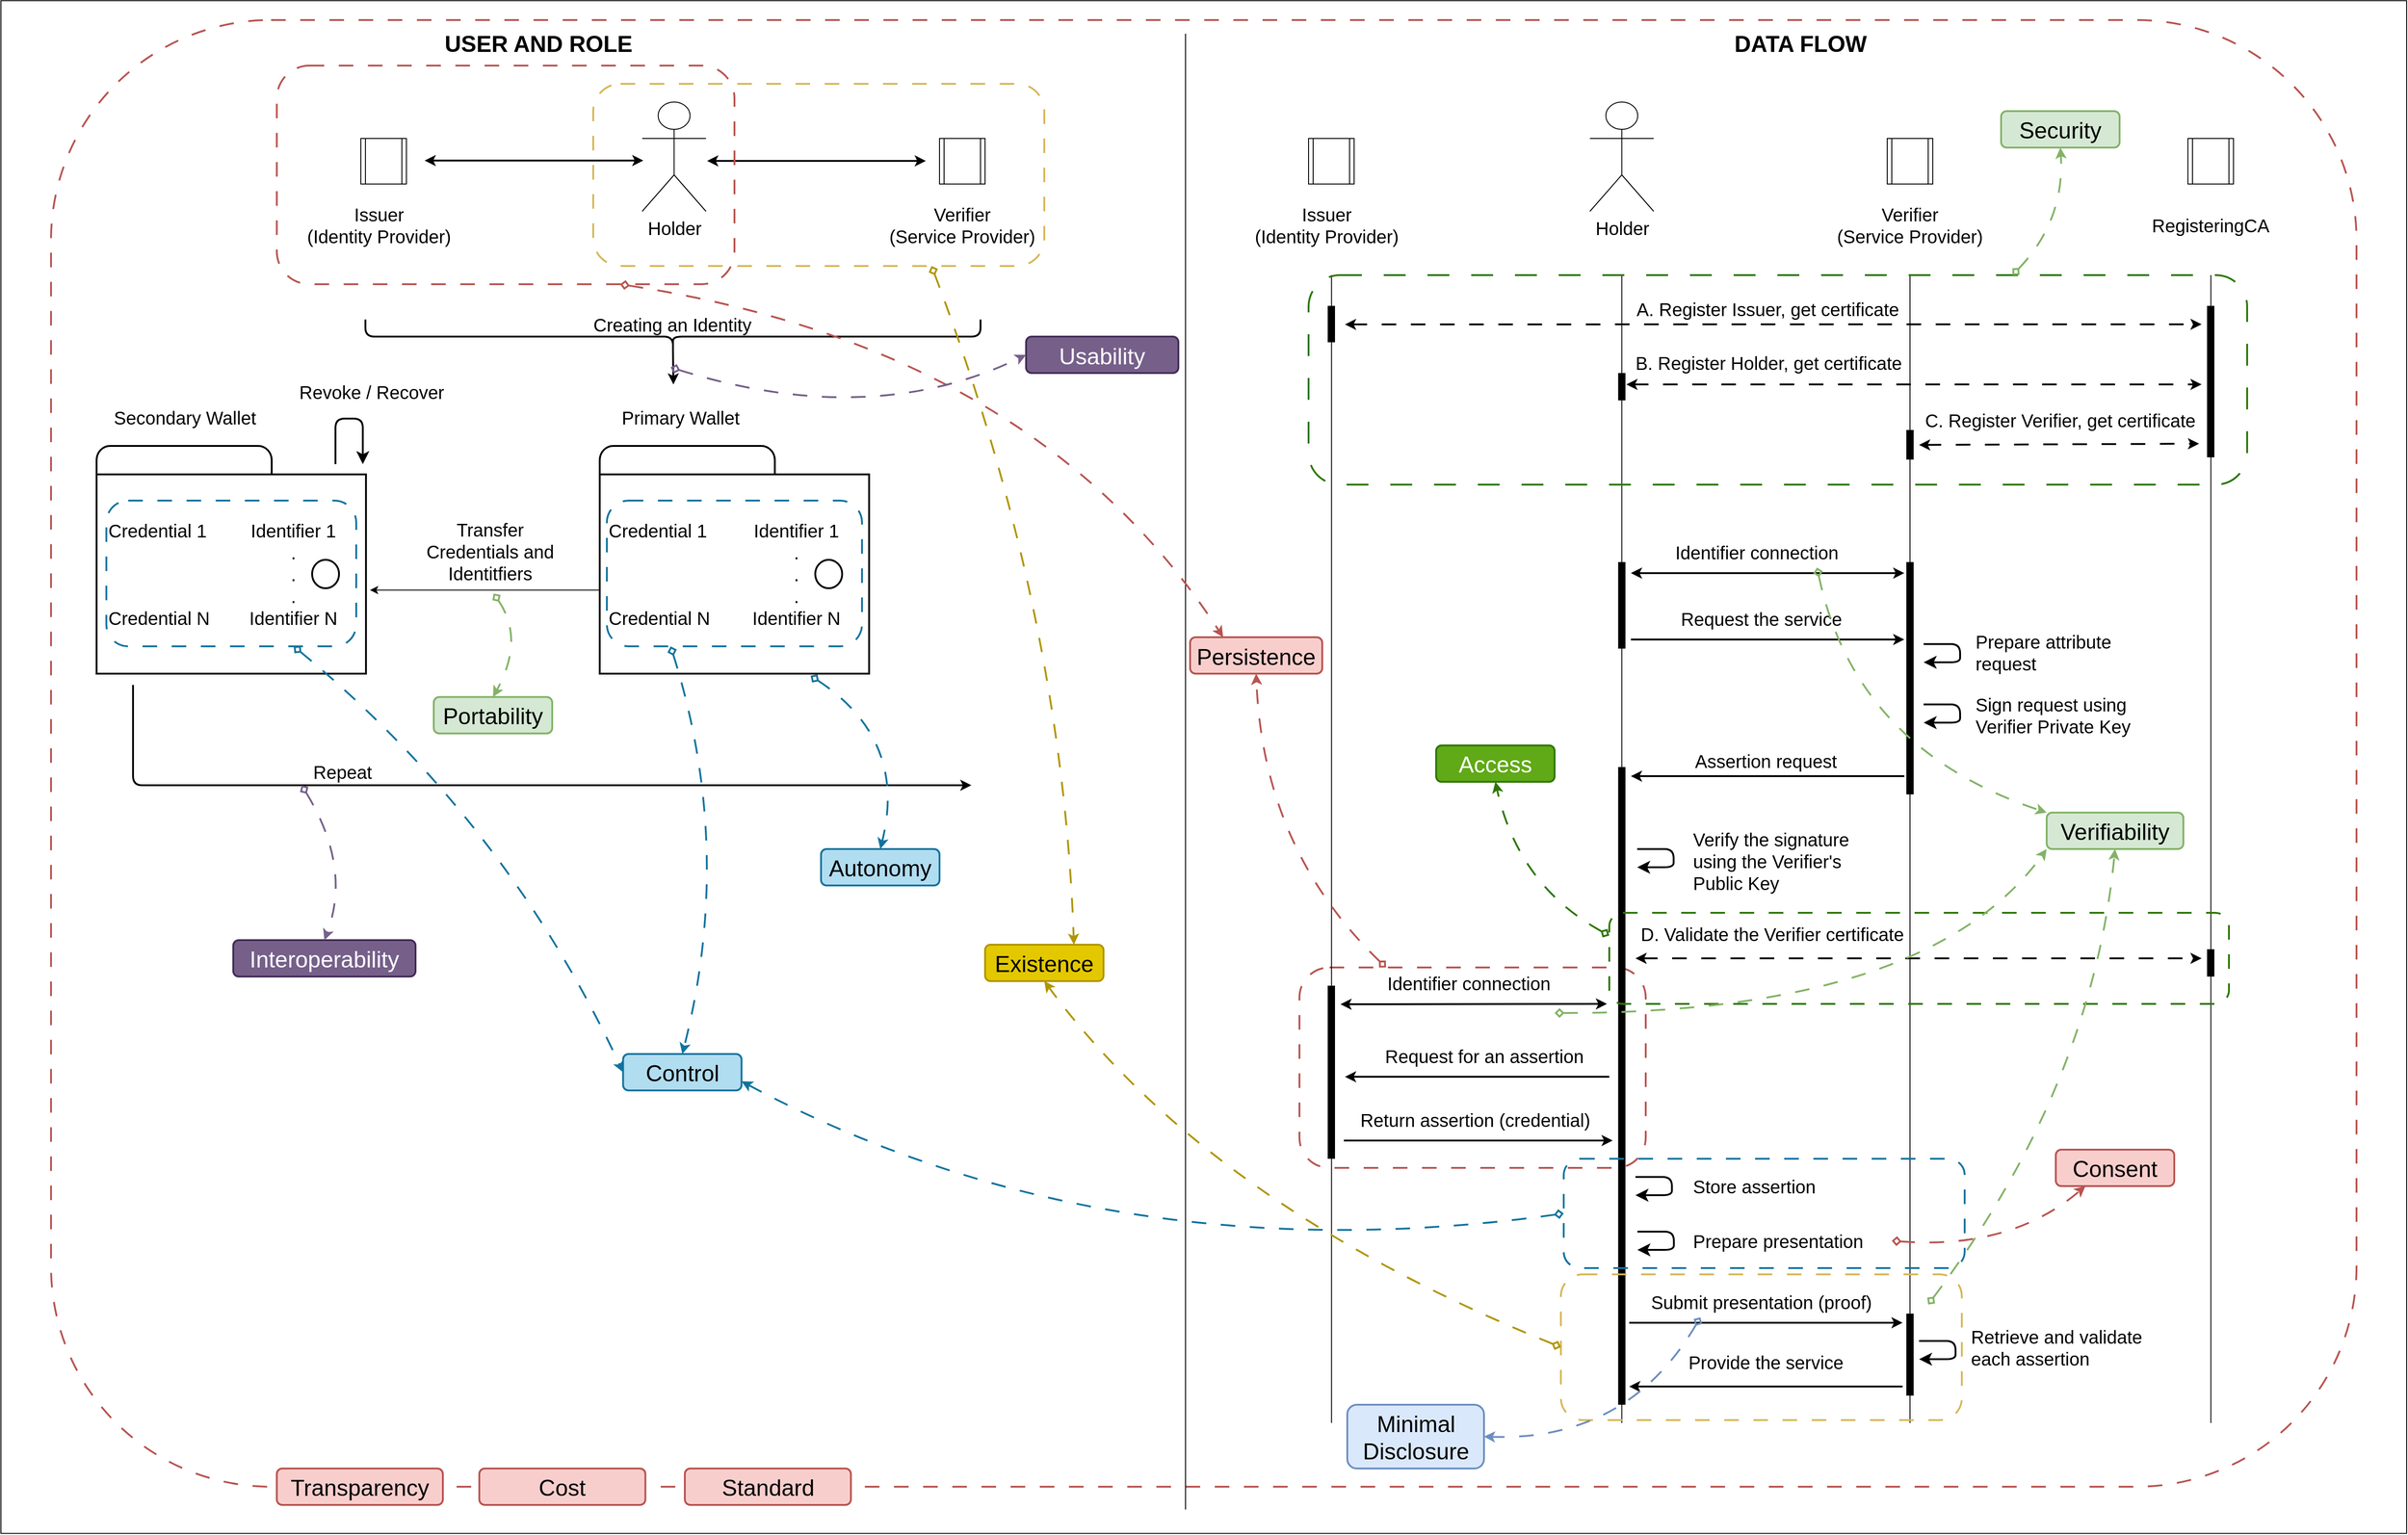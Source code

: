 <mxfile version="26.0.16">
  <diagram name="Page-1" id="Q9c8p-1fxxF_L7oYOwHu">
    <mxGraphModel dx="5075" dy="2338" grid="1" gridSize="10" guides="1" tooltips="1" connect="1" arrows="1" fold="1" page="1" pageScale="1" pageWidth="850" pageHeight="1100" math="0" shadow="0">
      <root>
        <mxCell id="0" />
        <mxCell id="1" parent="0" />
        <mxCell id="eaWhSVlx20xgE037KdAn-101" value="" style="rounded=1;whiteSpace=wrap;html=1;fillColor=none;strokeColor=#B85450;dashed=1;dashPattern=8 8;strokeWidth=2;" parent="1" vertex="1">
          <mxGeometry x="1050" y="1080" width="380" height="220" as="geometry" />
        </mxCell>
        <mxCell id="eaWhSVlx20xgE037KdAn-1" value="" style="rounded=1;whiteSpace=wrap;html=1;fillColor=none;dashed=1;dashPattern=8 8;strokeWidth=2;strokeColor=#b85450;" parent="1" vertex="1">
          <mxGeometry x="-320" y="40" width="2530" height="1610" as="geometry" />
        </mxCell>
        <mxCell id="eaWhSVlx20xgE037KdAn-2" value="" style="rounded=0;whiteSpace=wrap;html=1;fillColor=none;" parent="1" vertex="1">
          <mxGeometry x="-375" y="18.75" width="2640" height="1682.5" as="geometry" />
        </mxCell>
        <mxCell id="eaWhSVlx20xgE037KdAn-3" value="" style="line;strokeWidth=1;direction=south;html=1;" parent="1" vertex="1">
          <mxGeometry x="1715" y="320" width="10" height="1260" as="geometry" />
        </mxCell>
        <mxCell id="eaWhSVlx20xgE037KdAn-4" value="" style="line;strokeWidth=1;direction=south;html=1;" parent="1" vertex="1">
          <mxGeometry x="2045" y="320" width="10.41" height="1260" as="geometry" />
        </mxCell>
        <mxCell id="eaWhSVlx20xgE037KdAn-5" value="" style="line;strokeWidth=1;direction=south;html=1;" parent="1" vertex="1">
          <mxGeometry x="1080" y="320" width="10.41" height="1260" as="geometry" />
        </mxCell>
        <mxCell id="eaWhSVlx20xgE037KdAn-6" value="&lt;font style=&quot;font-size: 20px;&quot;&gt;Holder&lt;/font&gt;" style="shape=umlActor;verticalLabelPosition=bottom;verticalAlign=top;html=1;outlineConnect=0;" parent="1" vertex="1">
          <mxGeometry x="328.75" y="130" width="70" height="120" as="geometry" />
        </mxCell>
        <mxCell id="eaWhSVlx20xgE037KdAn-7" value="" style="endArrow=classic;startArrow=classic;html=1;rounded=0;strokeWidth=2;" parent="1" edge="1">
          <mxGeometry width="50" height="50" relative="1" as="geometry">
            <mxPoint x="400" y="194.63" as="sourcePoint" />
            <mxPoint x="640" y="194.63" as="targetPoint" />
          </mxGeometry>
        </mxCell>
        <mxCell id="eaWhSVlx20xgE037KdAn-8" value="" style="endArrow=classic;startArrow=classic;html=1;rounded=0;strokeWidth=2;" parent="1" edge="1">
          <mxGeometry width="50" height="50" relative="1" as="geometry">
            <mxPoint x="90" y="194.23" as="sourcePoint" />
            <mxPoint x="330" y="194.23" as="targetPoint" />
          </mxGeometry>
        </mxCell>
        <mxCell id="eaWhSVlx20xgE037KdAn-9" value="&lt;div&gt;&lt;font style=&quot;font-size: 20px;&quot;&gt;Verifier&lt;/font&gt;&lt;/div&gt;&lt;div&gt;&lt;font style=&quot;font-size: 20px;&quot;&gt;(Service Provider)&lt;/font&gt;&lt;/div&gt;" style="text;html=1;align=center;verticalAlign=middle;whiteSpace=wrap;rounded=0;" parent="1" vertex="1">
          <mxGeometry x="590" y="250" width="180" height="30" as="geometry" />
        </mxCell>
        <mxCell id="eaWhSVlx20xgE037KdAn-10" value="&lt;div&gt;&lt;font style=&quot;font-size: 20px;&quot;&gt;Issuer&lt;/font&gt;&lt;/div&gt;&lt;div&gt;&lt;font style=&quot;font-size: 20px;&quot;&gt;(Identity Provider)&lt;/font&gt;&lt;/div&gt;" style="text;html=1;align=center;verticalAlign=middle;whiteSpace=wrap;rounded=0;" parent="1" vertex="1">
          <mxGeometry x="-50" y="250" width="180" height="30" as="geometry" />
        </mxCell>
        <mxCell id="eaWhSVlx20xgE037KdAn-11" value="" style="shape=curlyBracket;whiteSpace=wrap;html=1;rounded=1;labelPosition=left;verticalLabelPosition=middle;align=right;verticalAlign=middle;rotation=-90;strokeWidth=2;" parent="1" vertex="1">
          <mxGeometry x="343.75" y="50" width="37.5" height="675" as="geometry" />
        </mxCell>
        <mxCell id="eaWhSVlx20xgE037KdAn-12" value="&lt;div&gt;&lt;font style=&quot;font-size: 20px;&quot;&gt;Repeat&lt;font&gt;&lt;br&gt;&lt;/font&gt;&lt;/font&gt;&lt;/div&gt;" style="text;html=1;align=center;verticalAlign=middle;whiteSpace=wrap;rounded=0;" parent="1" vertex="1">
          <mxGeometry x="-90.0" y="850" width="180" height="30" as="geometry" />
        </mxCell>
        <mxCell id="eaWhSVlx20xgE037KdAn-13" value="" style="shape=process;whiteSpace=wrap;html=1;backgroundOutline=1;fillColor=none;" parent="1" vertex="1">
          <mxGeometry x="655" y="170" width="50" height="50" as="geometry" />
        </mxCell>
        <mxCell id="eaWhSVlx20xgE037KdAn-14" value="" style="shape=process;whiteSpace=wrap;html=1;backgroundOutline=1;fillColor=none;" parent="1" vertex="1">
          <mxGeometry x="20" y="170" width="50" height="50" as="geometry" />
        </mxCell>
        <mxCell id="eaWhSVlx20xgE037KdAn-15" value="" style="endArrow=classic;html=1;rounded=0;exitX=0.1;exitY=0.5;exitDx=0;exitDy=0;exitPerimeter=0;strokeWidth=2;" parent="1" source="eaWhSVlx20xgE037KdAn-11" edge="1">
          <mxGeometry width="50" height="50" relative="1" as="geometry">
            <mxPoint x="160" y="450" as="sourcePoint" />
            <mxPoint x="363" y="440" as="targetPoint" />
          </mxGeometry>
        </mxCell>
        <mxCell id="eaWhSVlx20xgE037KdAn-16" value="" style="html=1;verticalLabelPosition=bottom;align=center;labelBackgroundColor=#ffffff;verticalAlign=top;strokeWidth=2;strokeColor=#000000;shadow=0;dashed=0;shape=mxgraph.ios7.icons.wallet;fillColor=none;" parent="1" vertex="1">
          <mxGeometry x="282.14" y="507.5" width="295.62" height="250" as="geometry" />
        </mxCell>
        <mxCell id="eaWhSVlx20xgE037KdAn-17" value="&lt;div&gt;&lt;font style=&quot;font-size: 20px;&quot;&gt;Identifier 1&lt;br&gt;&lt;/font&gt;&lt;/div&gt;&lt;div&gt;&lt;font style=&quot;font-size: 20px;&quot;&gt;.&lt;/font&gt;&lt;/div&gt;&lt;div&gt;&lt;font style=&quot;font-size: 20px;&quot;&gt;.&lt;/font&gt;&lt;/div&gt;&lt;div&gt;&lt;font style=&quot;font-size: 20px;&quot;&gt;.&lt;br&gt;&lt;/font&gt;&lt;/div&gt;&lt;div&gt;&lt;font style=&quot;font-size: 20px;&quot;&gt;Identifier N&lt;br&gt;&lt;/font&gt;&lt;/div&gt;" style="text;html=1;align=center;verticalAlign=middle;whiteSpace=wrap;rounded=0;" parent="1" vertex="1">
          <mxGeometry x="437.76" y="607.5" width="120" height="80" as="geometry" />
        </mxCell>
        <mxCell id="eaWhSVlx20xgE037KdAn-18" value="&lt;div&gt;&lt;br&gt;&lt;/div&gt;" style="html=1;verticalLabelPosition=bottom;align=center;labelBackgroundColor=#ffffff;verticalAlign=top;strokeWidth=2;strokeColor=#000000;shadow=0;dashed=0;shape=mxgraph.ios7.icons.wallet;fillColor=none;" parent="1" vertex="1">
          <mxGeometry x="-270" y="507.5" width="295.62" height="250" as="geometry" />
        </mxCell>
        <mxCell id="eaWhSVlx20xgE037KdAn-19" value="&lt;div&gt;&lt;font style=&quot;font-size: 20px;&quot;&gt;Identifier 1&lt;br&gt;&lt;/font&gt;&lt;/div&gt;&lt;div&gt;&lt;font style=&quot;font-size: 20px;&quot;&gt;.&lt;/font&gt;&lt;/div&gt;&lt;div&gt;&lt;font style=&quot;font-size: 20px;&quot;&gt;.&lt;/font&gt;&lt;/div&gt;&lt;div&gt;&lt;font style=&quot;font-size: 20px;&quot;&gt;.&lt;br&gt;&lt;/font&gt;&lt;/div&gt;&lt;div&gt;&lt;font style=&quot;font-size: 20px;&quot;&gt;Identifier N&lt;br&gt;&lt;/font&gt;&lt;/div&gt;" style="text;html=1;align=center;verticalAlign=middle;whiteSpace=wrap;rounded=0;" parent="1" vertex="1">
          <mxGeometry x="-114.38" y="607.5" width="120" height="80" as="geometry" />
        </mxCell>
        <mxCell id="eaWhSVlx20xgE037KdAn-20" value="&lt;font style=&quot;font-size: 20px;&quot;&gt;Holder&lt;/font&gt;" style="shape=umlActor;verticalLabelPosition=bottom;verticalAlign=top;html=1;outlineConnect=0;" parent="1" vertex="1">
          <mxGeometry x="1368.75" y="130" width="70" height="120" as="geometry" />
        </mxCell>
        <mxCell id="eaWhSVlx20xgE037KdAn-21" value="&lt;div&gt;&lt;font style=&quot;font-size: 20px;&quot;&gt;Verifier&lt;/font&gt;&lt;/div&gt;&lt;div&gt;&lt;font style=&quot;font-size: 20px;&quot;&gt;(Service Provider)&lt;/font&gt;&lt;/div&gt;" style="text;html=1;align=center;verticalAlign=middle;whiteSpace=wrap;rounded=0;" parent="1" vertex="1">
          <mxGeometry x="1630" y="250" width="180" height="30" as="geometry" />
        </mxCell>
        <mxCell id="eaWhSVlx20xgE037KdAn-22" value="&lt;div&gt;&lt;font style=&quot;font-size: 20px;&quot;&gt;Issuer&lt;/font&gt;&lt;/div&gt;&lt;div&gt;&lt;font style=&quot;font-size: 20px;&quot;&gt;(Identity Provider)&lt;/font&gt;&lt;/div&gt;" style="text;html=1;align=center;verticalAlign=middle;whiteSpace=wrap;rounded=0;" parent="1" vertex="1">
          <mxGeometry x="990" y="250" width="180" height="30" as="geometry" />
        </mxCell>
        <mxCell id="eaWhSVlx20xgE037KdAn-23" value="" style="shape=process;whiteSpace=wrap;html=1;backgroundOutline=1;fillColor=none;" parent="1" vertex="1">
          <mxGeometry x="1695" y="170" width="50" height="50" as="geometry" />
        </mxCell>
        <mxCell id="eaWhSVlx20xgE037KdAn-24" value="" style="shape=process;whiteSpace=wrap;html=1;backgroundOutline=1;fillColor=none;" parent="1" vertex="1">
          <mxGeometry x="1060" y="170" width="50" height="50" as="geometry" />
        </mxCell>
        <mxCell id="eaWhSVlx20xgE037KdAn-25" value="" style="line;strokeWidth=1;direction=south;html=1;" parent="1" vertex="1">
          <mxGeometry x="1398.75" y="320" width="10" height="1260" as="geometry" />
        </mxCell>
        <mxCell id="eaWhSVlx20xgE037KdAn-26" value="&lt;font style=&quot;font-size: 20px;&quot;&gt;RegisteringCA&lt;/font&gt;" style="text;html=1;align=center;verticalAlign=middle;whiteSpace=wrap;rounded=0;" parent="1" vertex="1">
          <mxGeometry x="1960" y="250" width="180" height="30" as="geometry" />
        </mxCell>
        <mxCell id="eaWhSVlx20xgE037KdAn-27" value="" style="shape=process;whiteSpace=wrap;html=1;backgroundOutline=1;fillColor=none;" parent="1" vertex="1">
          <mxGeometry x="2025" y="170" width="50" height="50" as="geometry" />
        </mxCell>
        <mxCell id="eaWhSVlx20xgE037KdAn-28" value="" style="endArrow=classic;startArrow=classic;html=1;rounded=0;strokeWidth=2;dashed=1;dashPattern=8 8;entryX=0.991;entryY=1.261;entryDx=0;entryDy=0;entryPerimeter=0;" parent="1" target="eaWhSVlx20xgE037KdAn-69" edge="1">
          <mxGeometry width="50" height="50" relative="1" as="geometry">
            <mxPoint x="1730" y="506.39" as="sourcePoint" />
            <mxPoint x="2010" y="506.39" as="targetPoint" />
          </mxGeometry>
        </mxCell>
        <mxCell id="eaWhSVlx20xgE037KdAn-29" value="" style="endArrow=classic;startArrow=classic;html=1;rounded=0;strokeWidth=2;dashed=1;dashPattern=8 8;" parent="1" edge="1">
          <mxGeometry width="50" height="50" relative="1" as="geometry">
            <mxPoint x="1408.75" y="440" as="sourcePoint" />
            <mxPoint x="2040" y="440" as="targetPoint" />
          </mxGeometry>
        </mxCell>
        <mxCell id="eaWhSVlx20xgE037KdAn-30" value="" style="line;strokeWidth=8;direction=south;html=1;" parent="1" vertex="1">
          <mxGeometry x="1393.75" y="860" width="20" height="700" as="geometry" />
        </mxCell>
        <mxCell id="eaWhSVlx20xgE037KdAn-31" value="" style="line;strokeWidth=8;direction=south;html=1;" parent="1" vertex="1">
          <mxGeometry x="1398.75" y="635" width="10" height="95" as="geometry" />
        </mxCell>
        <mxCell id="eaWhSVlx20xgE037KdAn-32" value="" style="line;strokeWidth=8;direction=south;html=1;" parent="1" vertex="1">
          <mxGeometry x="1715" y="490" width="10" height="32.5" as="geometry" />
        </mxCell>
        <mxCell id="eaWhSVlx20xgE037KdAn-33" value="" style="endArrow=classic;startArrow=classic;html=1;rounded=0;strokeWidth=2;" parent="1" edge="1">
          <mxGeometry width="50" height="50" relative="1" as="geometry">
            <mxPoint x="1413.75" y="647.08" as="sourcePoint" />
            <mxPoint x="1713.75" y="647.08" as="targetPoint" />
          </mxGeometry>
        </mxCell>
        <mxCell id="eaWhSVlx20xgE037KdAn-34" value="" style="endArrow=classic;html=1;rounded=0;strokeWidth=2;" parent="1" edge="1">
          <mxGeometry width="50" height="50" relative="1" as="geometry">
            <mxPoint x="1413.75" y="720" as="sourcePoint" />
            <mxPoint x="1713.75" y="720" as="targetPoint" />
          </mxGeometry>
        </mxCell>
        <mxCell id="eaWhSVlx20xgE037KdAn-35" value="" style="endArrow=classic;html=1;rounded=0;strokeWidth=2;" parent="1" edge="1">
          <mxGeometry width="50" height="50" relative="1" as="geometry">
            <mxPoint x="1713.75" y="870" as="sourcePoint" />
            <mxPoint x="1413.75" y="870" as="targetPoint" />
          </mxGeometry>
        </mxCell>
        <mxCell id="eaWhSVlx20xgE037KdAn-36" value="" style="line;strokeWidth=8;direction=south;html=1;" parent="1" vertex="1">
          <mxGeometry x="1715" y="635" width="10" height="255" as="geometry" />
        </mxCell>
        <mxCell id="eaWhSVlx20xgE037KdAn-37" value="" style="edgeStyle=elbowEdgeStyle;elbow=horizontal;endArrow=classic;html=1;curved=0;rounded=1;endSize=8;startSize=8;strokeWidth=2;" parent="1" edge="1">
          <mxGeometry width="50" height="50" relative="1" as="geometry">
            <mxPoint x="1735" y="725" as="sourcePoint" />
            <mxPoint x="1735" y="745" as="targetPoint" />
            <Array as="points">
              <mxPoint x="1775" y="735" />
            </Array>
          </mxGeometry>
        </mxCell>
        <mxCell id="eaWhSVlx20xgE037KdAn-38" value="" style="edgeStyle=elbowEdgeStyle;elbow=horizontal;endArrow=classic;html=1;curved=0;rounded=1;endSize=8;startSize=8;strokeWidth=2;" parent="1" edge="1">
          <mxGeometry width="50" height="50" relative="1" as="geometry">
            <mxPoint x="1735" y="791.25" as="sourcePoint" />
            <mxPoint x="1735" y="811.25" as="targetPoint" />
            <Array as="points">
              <mxPoint x="1775" y="801.25" />
            </Array>
          </mxGeometry>
        </mxCell>
        <mxCell id="eaWhSVlx20xgE037KdAn-39" value="" style="edgeStyle=elbowEdgeStyle;elbow=horizontal;endArrow=classic;html=1;curved=0;rounded=1;endSize=8;startSize=8;strokeWidth=2;" parent="1" edge="1">
          <mxGeometry width="50" height="50" relative="1" as="geometry">
            <mxPoint x="1420.63" y="950" as="sourcePoint" />
            <mxPoint x="1420.63" y="970" as="targetPoint" />
            <Array as="points">
              <mxPoint x="1460.63" y="960" />
            </Array>
          </mxGeometry>
        </mxCell>
        <mxCell id="eaWhSVlx20xgE037KdAn-40" value="" style="endArrow=classic;startArrow=classic;html=1;rounded=0;strokeWidth=2;dashed=1;dashPattern=8 8;" parent="1" edge="1">
          <mxGeometry width="50" height="50" relative="1" as="geometry">
            <mxPoint x="1418.75" y="1070" as="sourcePoint" />
            <mxPoint x="2040" y="1070" as="targetPoint" />
          </mxGeometry>
        </mxCell>
        <mxCell id="eaWhSVlx20xgE037KdAn-41" value="" style="line;strokeWidth=8;direction=south;html=1;" parent="1" vertex="1">
          <mxGeometry x="2045" y="1060" width="10" height="30" as="geometry" />
        </mxCell>
        <mxCell id="eaWhSVlx20xgE037KdAn-42" value="" style="endArrow=classic;startArrow=classic;html=1;rounded=0;strokeWidth=2;" parent="1" edge="1">
          <mxGeometry width="50" height="50" relative="1" as="geometry">
            <mxPoint x="1095" y="1120.43" as="sourcePoint" />
            <mxPoint x="1387.5" y="1120" as="targetPoint" />
          </mxGeometry>
        </mxCell>
        <mxCell id="eaWhSVlx20xgE037KdAn-43" value="" style="line;strokeWidth=8;direction=south;html=1;" parent="1" vertex="1">
          <mxGeometry x="1075" y="1100" width="20" height="190" as="geometry" />
        </mxCell>
        <mxCell id="eaWhSVlx20xgE037KdAn-44" value="" style="endArrow=classic;html=1;rounded=0;strokeWidth=2;" parent="1" edge="1">
          <mxGeometry width="50" height="50" relative="1" as="geometry">
            <mxPoint x="1390" y="1200" as="sourcePoint" />
            <mxPoint x="1100" y="1200" as="targetPoint" />
          </mxGeometry>
        </mxCell>
        <mxCell id="eaWhSVlx20xgE037KdAn-45" value="" style="endArrow=classic;html=1;rounded=0;strokeWidth=2;" parent="1" edge="1">
          <mxGeometry width="50" height="50" relative="1" as="geometry">
            <mxPoint x="1098.75" y="1270" as="sourcePoint" />
            <mxPoint x="1393.75" y="1270" as="targetPoint" />
          </mxGeometry>
        </mxCell>
        <mxCell id="eaWhSVlx20xgE037KdAn-46" value="" style="edgeStyle=elbowEdgeStyle;elbow=horizontal;endArrow=classic;html=1;curved=0;rounded=1;endSize=8;startSize=8;strokeWidth=2;" parent="1" edge="1">
          <mxGeometry width="50" height="50" relative="1" as="geometry">
            <mxPoint x="1418.75" y="1310" as="sourcePoint" />
            <mxPoint x="1418.75" y="1330" as="targetPoint" />
            <Array as="points">
              <mxPoint x="1458.75" y="1320" />
            </Array>
          </mxGeometry>
        </mxCell>
        <mxCell id="eaWhSVlx20xgE037KdAn-47" value="" style="edgeStyle=elbowEdgeStyle;elbow=horizontal;endArrow=classic;html=1;curved=0;rounded=1;endSize=8;startSize=8;strokeWidth=2;" parent="1" edge="1">
          <mxGeometry width="50" height="50" relative="1" as="geometry">
            <mxPoint x="1420.88" y="1370" as="sourcePoint" />
            <mxPoint x="1420.88" y="1390" as="targetPoint" />
            <Array as="points">
              <mxPoint x="1460.88" y="1380" />
            </Array>
          </mxGeometry>
        </mxCell>
        <mxCell id="eaWhSVlx20xgE037KdAn-48" value="" style="endArrow=classic;startArrow=classic;html=1;rounded=0;strokeWidth=2;dashed=1;dashPattern=8 8;" parent="1" edge="1">
          <mxGeometry width="50" height="50" relative="1" as="geometry">
            <mxPoint x="1100" y="374.09" as="sourcePoint" />
            <mxPoint x="2040" y="374" as="targetPoint" />
          </mxGeometry>
        </mxCell>
        <mxCell id="eaWhSVlx20xgE037KdAn-49" value="" style="line;strokeWidth=8;direction=south;html=1;" parent="1" vertex="1">
          <mxGeometry x="1080" y="353.75" width="10" height="40" as="geometry" />
        </mxCell>
        <mxCell id="eaWhSVlx20xgE037KdAn-50" value="" style="line;strokeWidth=8;direction=south;html=1;" parent="1" vertex="1">
          <mxGeometry x="2045" y="353.75" width="10" height="166.25" as="geometry" />
        </mxCell>
        <mxCell id="eaWhSVlx20xgE037KdAn-51" value="" style="line;strokeWidth=8;direction=south;html=1;" parent="1" vertex="1">
          <mxGeometry x="1398.75" y="427.5" width="10" height="30" as="geometry" />
        </mxCell>
        <mxCell id="eaWhSVlx20xgE037KdAn-52" value="" style="endArrow=classic;html=1;rounded=0;strokeWidth=2;" parent="1" edge="1">
          <mxGeometry width="50" height="50" relative="1" as="geometry">
            <mxPoint x="1411.88" y="1470" as="sourcePoint" />
            <mxPoint x="1711.88" y="1470" as="targetPoint" />
          </mxGeometry>
        </mxCell>
        <mxCell id="eaWhSVlx20xgE037KdAn-53" value="" style="line;strokeWidth=8;direction=south;html=1;" parent="1" vertex="1">
          <mxGeometry x="1710" y="1460" width="20" height="90" as="geometry" />
        </mxCell>
        <mxCell id="eaWhSVlx20xgE037KdAn-54" value="" style="edgeStyle=elbowEdgeStyle;elbow=horizontal;endArrow=classic;html=1;curved=0;rounded=1;endSize=8;startSize=8;strokeWidth=2;" parent="1" edge="1">
          <mxGeometry width="50" height="50" relative="1" as="geometry">
            <mxPoint x="1730" y="1490" as="sourcePoint" />
            <mxPoint x="1730" y="1510" as="targetPoint" />
            <Array as="points">
              <mxPoint x="1770" y="1500" />
            </Array>
          </mxGeometry>
        </mxCell>
        <mxCell id="eaWhSVlx20xgE037KdAn-55" value="" style="endArrow=classic;html=1;rounded=0;strokeWidth=2;" parent="1" edge="1">
          <mxGeometry width="50" height="50" relative="1" as="geometry">
            <mxPoint x="1711.88" y="1540" as="sourcePoint" />
            <mxPoint x="1411.88" y="1540" as="targetPoint" />
          </mxGeometry>
        </mxCell>
        <mxCell id="eaWhSVlx20xgE037KdAn-56" value="&lt;div&gt;&lt;b&gt;&lt;font style=&quot;font-size: 25px;&quot;&gt;USER AND ROLE&lt;/font&gt;&lt;/b&gt;&lt;br&gt;&lt;/div&gt;" style="text;html=1;align=center;verticalAlign=middle;whiteSpace=wrap;rounded=0;" parent="1" vertex="1">
          <mxGeometry x="110" y="50" width="210" height="30" as="geometry" />
        </mxCell>
        <mxCell id="eaWhSVlx20xgE037KdAn-57" value="&lt;div&gt;&lt;b&gt;&lt;font style=&quot;font-size: 25px;&quot;&gt;DATA FLOW&lt;/font&gt;&lt;/b&gt;&lt;br&gt;&lt;/div&gt;" style="text;html=1;align=center;verticalAlign=middle;whiteSpace=wrap;rounded=0;" parent="1" vertex="1">
          <mxGeometry x="1510" y="50" width="180" height="30" as="geometry" />
        </mxCell>
        <mxCell id="eaWhSVlx20xgE037KdAn-58" value="" style="line;strokeWidth=1;direction=south;html=1;" parent="1" vertex="1">
          <mxGeometry x="920" y="55" width="10" height="1620" as="geometry" />
        </mxCell>
        <mxCell id="eaWhSVlx20xgE037KdAn-59" style="edgeStyle=orthogonalEdgeStyle;rounded=1;orthogonalLoop=1;jettySize=auto;html=1;entryX=0.701;entryY=2;entryDx=0;entryDy=0;entryPerimeter=0;curved=0;strokeWidth=2;" parent="1" edge="1">
          <mxGeometry relative="1" as="geometry">
            <mxPoint x="-230" y="769.83" as="sourcePoint" />
            <mxPoint x="690" y="880.0" as="targetPoint" />
            <Array as="points">
              <mxPoint x="-230" y="879.83" />
            </Array>
          </mxGeometry>
        </mxCell>
        <mxCell id="eaWhSVlx20xgE037KdAn-60" value="&lt;div&gt;&lt;font style=&quot;font-size: 20px;&quot;&gt;Creating an Identity&lt;br&gt;&lt;/font&gt;&lt;/div&gt;" style="text;html=1;align=center;verticalAlign=middle;whiteSpace=wrap;rounded=0;" parent="1" vertex="1">
          <mxGeometry x="272.19" y="358.75" width="180" height="30" as="geometry" />
        </mxCell>
        <mxCell id="eaWhSVlx20xgE037KdAn-61" value="" style="edgeStyle=elbowEdgeStyle;elbow=vertical;endArrow=classic;html=1;curved=0;rounded=1;endSize=8;startSize=8;strokeWidth=2;" parent="1" edge="1">
          <mxGeometry width="50" height="50" relative="1" as="geometry">
            <mxPoint x="-7.86" y="527.5" as="sourcePoint" />
            <mxPoint x="22.14" y="527.5" as="targetPoint" />
            <Array as="points">
              <mxPoint x="12.14" y="477.5" />
            </Array>
          </mxGeometry>
        </mxCell>
        <mxCell id="eaWhSVlx20xgE037KdAn-62" value="&lt;font style=&quot;font-size: 20px;&quot;&gt;Transfer Credentials and Identitfiers&lt;br&gt;&lt;/font&gt;" style="text;html=1;align=center;verticalAlign=middle;whiteSpace=wrap;rounded=0;" parent="1" vertex="1">
          <mxGeometry x="72.14" y="582.5" width="180" height="80" as="geometry" />
        </mxCell>
        <mxCell id="eaWhSVlx20xgE037KdAn-63" value="" style="endArrow=classic;html=1;rounded=0;exitX=-0.001;exitY=0.633;exitDx=0;exitDy=0;exitPerimeter=0;entryX=1.015;entryY=0.633;entryDx=0;entryDy=0;entryPerimeter=0;" parent="1" source="eaWhSVlx20xgE037KdAn-16" target="eaWhSVlx20xgE037KdAn-18" edge="1">
          <mxGeometry width="50" height="50" relative="1" as="geometry">
            <mxPoint x="312.14" y="657.5" as="sourcePoint" />
            <mxPoint x="362.14" y="607.5" as="targetPoint" />
          </mxGeometry>
        </mxCell>
        <mxCell id="eaWhSVlx20xgE037KdAn-64" value="&lt;font style=&quot;font-size: 20px;&quot;&gt;Revoke / Recover&lt;/font&gt;" style="text;html=1;align=center;verticalAlign=middle;whiteSpace=wrap;rounded=0;" parent="1" vertex="1">
          <mxGeometry x="-57.86" y="432.5" width="180" height="30" as="geometry" />
        </mxCell>
        <mxCell id="eaWhSVlx20xgE037KdAn-65" value="&lt;div align=&quot;center&quot;&gt;&lt;font style=&quot;font-size: 20px;&quot;&gt;Primary Wallet&lt;/font&gt;&lt;/div&gt;" style="text;whiteSpace=wrap;html=1;align=center;" parent="1" vertex="1">
          <mxGeometry x="290.89" y="457.5" width="160" height="40" as="geometry" />
        </mxCell>
        <mxCell id="eaWhSVlx20xgE037KdAn-66" value="&lt;div align=&quot;center&quot;&gt;&lt;font style=&quot;font-size: 20px;&quot;&gt;Secondary Wallet&lt;/font&gt;&lt;/div&gt;" style="text;whiteSpace=wrap;html=1;align=center;" parent="1" vertex="1">
          <mxGeometry x="-267.86" y="457.5" width="190" height="40" as="geometry" />
        </mxCell>
        <mxCell id="eaWhSVlx20xgE037KdAn-67" value="&lt;font style=&quot;font-size: 20px;&quot;&gt;A. Register Issuer, get certificate&lt;br&gt;&lt;/font&gt;" style="text;html=1;align=center;verticalAlign=middle;whiteSpace=wrap;rounded=0;" parent="1" vertex="1">
          <mxGeometry x="1413.75" y="340" width="300" height="33.75" as="geometry" />
        </mxCell>
        <mxCell id="eaWhSVlx20xgE037KdAn-68" value="&lt;font style=&quot;font-size: 20px;&quot;&gt;B. Register Holder, get certificate&lt;br&gt;&lt;/font&gt;" style="text;html=1;align=center;verticalAlign=middle;whiteSpace=wrap;rounded=0;" parent="1" vertex="1">
          <mxGeometry x="1415" y="398.75" width="300" height="33.75" as="geometry" />
        </mxCell>
        <mxCell id="eaWhSVlx20xgE037KdAn-69" value="&lt;font style=&quot;font-size: 20px;&quot;&gt;C. Register Verifier, get certificate&lt;br&gt;&lt;/font&gt;" style="text;html=1;align=center;verticalAlign=middle;whiteSpace=wrap;rounded=0;" parent="1" vertex="1">
          <mxGeometry x="1730" y="462.5" width="310" height="33.75" as="geometry" />
        </mxCell>
        <mxCell id="eaWhSVlx20xgE037KdAn-70" value="&lt;font style=&quot;font-size: 20px;&quot;&gt;Identifier connection&lt;/font&gt;" style="text;html=1;align=center;verticalAlign=middle;whiteSpace=wrap;rounded=0;" parent="1" vertex="1">
          <mxGeometry x="1418.75" y="607.5" width="266.25" height="33.75" as="geometry" />
        </mxCell>
        <mxCell id="eaWhSVlx20xgE037KdAn-71" value="&lt;font style=&quot;font-size: 20px;&quot;&gt;Request the service&lt;/font&gt;" style="text;html=1;align=center;verticalAlign=middle;whiteSpace=wrap;rounded=0;" parent="1" vertex="1">
          <mxGeometry x="1423.75" y="680" width="266.25" height="33.75" as="geometry" />
        </mxCell>
        <mxCell id="eaWhSVlx20xgE037KdAn-72" value="&lt;font style=&quot;font-size: 20px;&quot;&gt;Prepare attribute request&lt;br&gt;&lt;/font&gt;" style="text;html=1;align=left;verticalAlign=middle;whiteSpace=wrap;rounded=0;" parent="1" vertex="1">
          <mxGeometry x="1790" y="711.25" width="160" height="46.25" as="geometry" />
        </mxCell>
        <mxCell id="eaWhSVlx20xgE037KdAn-73" value="&lt;font style=&quot;font-size: 20px;&quot;&gt;Sign request using Verifier Private Key&lt;font&gt;&lt;br&gt;&lt;/font&gt;&lt;/font&gt;" style="text;html=1;align=left;verticalAlign=middle;whiteSpace=wrap;rounded=0;" parent="1" vertex="1">
          <mxGeometry x="1790" y="780" width="200" height="46.25" as="geometry" />
        </mxCell>
        <mxCell id="eaWhSVlx20xgE037KdAn-74" value="&lt;font style=&quot;font-size: 20px;&quot;&gt;Return assertion (credential)&lt;br&gt;&lt;/font&gt;" style="text;html=1;align=center;verticalAlign=middle;whiteSpace=wrap;rounded=0;" parent="1" vertex="1">
          <mxGeometry x="1110" y="1230" width="266.25" height="33.75" as="geometry" />
        </mxCell>
        <mxCell id="eaWhSVlx20xgE037KdAn-75" value="&lt;font style=&quot;font-size: 20px;&quot;&gt;Verify the signature using the Verifier&#39;s Public Key&lt;br&gt;&lt;/font&gt;" style="text;html=1;align=left;verticalAlign=middle;whiteSpace=wrap;rounded=0;" parent="1" vertex="1">
          <mxGeometry x="1480" y="930" width="200" height="66.25" as="geometry" />
        </mxCell>
        <mxCell id="eaWhSVlx20xgE037KdAn-76" value="&lt;font style=&quot;font-size: 20px;&quot;&gt;D. Validate the Verifier certificate&lt;br&gt;&lt;/font&gt;" style="text;html=1;align=center;verticalAlign=middle;whiteSpace=wrap;rounded=0;" parent="1" vertex="1">
          <mxGeometry x="1420.88" y="1026.25" width="296" height="33.75" as="geometry" />
        </mxCell>
        <mxCell id="eaWhSVlx20xgE037KdAn-77" value="&lt;font style=&quot;font-size: 20px;&quot;&gt;Identifier connection&lt;/font&gt;" style="text;html=1;align=center;verticalAlign=middle;whiteSpace=wrap;rounded=0;" parent="1" vertex="1">
          <mxGeometry x="1102.5" y="1080" width="266.25" height="33.75" as="geometry" />
        </mxCell>
        <mxCell id="eaWhSVlx20xgE037KdAn-78" value="&lt;font style=&quot;font-size: 20px;&quot;&gt;Assertion request&lt;br&gt;&lt;/font&gt;" style="text;html=1;align=center;verticalAlign=middle;whiteSpace=wrap;rounded=0;" parent="1" vertex="1">
          <mxGeometry x="1428.75" y="836.25" width="266.25" height="33.75" as="geometry" />
        </mxCell>
        <mxCell id="eaWhSVlx20xgE037KdAn-79" value="&lt;font style=&quot;font-size: 20px;&quot;&gt;Request for an assertion&lt;br&gt;&lt;/font&gt;" style="text;html=1;align=center;verticalAlign=middle;whiteSpace=wrap;rounded=0;" parent="1" vertex="1">
          <mxGeometry x="1120" y="1160" width="266.25" height="33.75" as="geometry" />
        </mxCell>
        <mxCell id="eaWhSVlx20xgE037KdAn-80" value="&lt;font style=&quot;font-size: 20px;&quot;&gt;Store assertion&lt;br&gt;&lt;/font&gt;" style="text;html=1;align=left;verticalAlign=middle;whiteSpace=wrap;rounded=0;" parent="1" vertex="1">
          <mxGeometry x="1480" y="1300" width="200" height="40" as="geometry" />
        </mxCell>
        <mxCell id="eaWhSVlx20xgE037KdAn-81" value="&lt;font style=&quot;font-size: 20px;&quot;&gt;Prepare presentation&lt;font&gt;&lt;br&gt;&lt;/font&gt;&lt;/font&gt;" style="text;html=1;align=left;verticalAlign=middle;whiteSpace=wrap;rounded=0;" parent="1" vertex="1">
          <mxGeometry x="1480" y="1360" width="200" height="40" as="geometry" />
        </mxCell>
        <mxCell id="eaWhSVlx20xgE037KdAn-82" value="&lt;font style=&quot;font-size: 20px;&quot;&gt;Submit presentation (proof)&lt;br&gt;&lt;/font&gt;" style="text;html=1;align=center;verticalAlign=middle;whiteSpace=wrap;rounded=0;" parent="1" vertex="1">
          <mxGeometry x="1423.75" y="1430" width="266.25" height="33.75" as="geometry" />
        </mxCell>
        <mxCell id="eaWhSVlx20xgE037KdAn-83" value="&lt;font style=&quot;font-size: 20px;&quot;&gt;Provide the service&lt;font&gt;&lt;br&gt;&lt;/font&gt;&lt;/font&gt;" style="text;html=1;align=center;verticalAlign=middle;whiteSpace=wrap;rounded=0;" parent="1" vertex="1">
          <mxGeometry x="1428.75" y="1496.25" width="266.25" height="33.75" as="geometry" />
        </mxCell>
        <mxCell id="eaWhSVlx20xgE037KdAn-84" value="&lt;font style=&quot;font-size: 20px;&quot;&gt;Retrieve and validate&lt;font&gt; each assertion&lt;br&gt;&lt;/font&gt;&lt;/font&gt;" style="text;html=1;align=left;verticalAlign=middle;whiteSpace=wrap;rounded=0;" parent="1" vertex="1">
          <mxGeometry x="1785" y="1463.75" width="200" height="66.25" as="geometry" />
        </mxCell>
        <mxCell id="eaWhSVlx20xgE037KdAn-85" value="&lt;font style=&quot;font-size: 25px;&quot;&gt;Existence&lt;/font&gt;" style="text;html=1;align=center;verticalAlign=middle;whiteSpace=wrap;rounded=1;fillColor=#e3c800;strokeColor=#B09500;strokeWidth=2;fontColor=#000000;" parent="1" vertex="1">
          <mxGeometry x="705" y="1055" width="130" height="40" as="geometry" />
        </mxCell>
        <mxCell id="eaWhSVlx20xgE037KdAn-86" value="" style="rounded=1;whiteSpace=wrap;html=1;fillColor=none;strokeColor=#d6b656;dashed=1;dashPattern=8 8;strokeWidth=2;" parent="1" vertex="1">
          <mxGeometry x="1336.87" y="1416.88" width="440" height="160" as="geometry" />
        </mxCell>
        <mxCell id="eaWhSVlx20xgE037KdAn-87" value="" style="endArrow=classic;html=1;rounded=0;entryX=0.5;entryY=1;entryDx=0;entryDy=0;fillColor=#e3c800;strokeColor=#B09500;strokeWidth=2;startArrow=diamond;startFill=0;dashed=1;dashPattern=8 8;exitX=0;exitY=0.5;exitDx=0;exitDy=0;curved=1;" parent="1" source="eaWhSVlx20xgE037KdAn-86" target="eaWhSVlx20xgE037KdAn-85" edge="1">
          <mxGeometry width="50" height="50" relative="1" as="geometry">
            <mxPoint x="530" y="210" as="sourcePoint" />
            <mxPoint x="760" y="553" as="targetPoint" />
            <Array as="points">
              <mxPoint x="950" y="1340" />
            </Array>
          </mxGeometry>
        </mxCell>
        <mxCell id="eaWhSVlx20xgE037KdAn-88" value="" style="rounded=1;whiteSpace=wrap;html=1;fillColor=none;strokeColor=#d6b656;dashed=1;dashPattern=8 8;strokeWidth=2;" parent="1" vertex="1">
          <mxGeometry x="275" y="110" width="495" height="200" as="geometry" />
        </mxCell>
        <mxCell id="eaWhSVlx20xgE037KdAn-89" value="" style="endArrow=classic;html=1;rounded=0;entryX=0.75;entryY=0;entryDx=0;entryDy=0;fillColor=#e3c800;strokeColor=#B09500;strokeWidth=2;startArrow=diamond;startFill=0;dashed=1;dashPattern=8 8;exitX=0.75;exitY=1;exitDx=0;exitDy=0;curved=1;" parent="1" source="eaWhSVlx20xgE037KdAn-88" target="eaWhSVlx20xgE037KdAn-85" edge="1">
          <mxGeometry width="50" height="50" relative="1" as="geometry">
            <mxPoint x="1075" y="1597.5" as="sourcePoint" />
            <mxPoint x="508" y="1195.5" as="targetPoint" />
            <Array as="points">
              <mxPoint x="790" y="690" />
            </Array>
          </mxGeometry>
        </mxCell>
        <mxCell id="eaWhSVlx20xgE037KdAn-90" value="&lt;div align=&quot;left&quot;&gt;&lt;font style=&quot;font-size: 20px;&quot;&gt;Credential 1&lt;/font&gt;&lt;/div&gt;&lt;div align=&quot;left&quot;&gt;&lt;font style=&quot;font-size: 20px;&quot;&gt;&lt;br&gt;&lt;/font&gt;&lt;/div&gt;&lt;div align=&quot;left&quot;&gt;&lt;font style=&quot;font-size: 20px;&quot;&gt;&lt;br&gt;&lt;/font&gt;&lt;/div&gt;&lt;div align=&quot;left&quot;&gt;&lt;font style=&quot;font-size: 20px;&quot;&gt;&lt;br&gt;&lt;/font&gt;&lt;/div&gt;&lt;div align=&quot;left&quot;&gt;&lt;font style=&quot;font-size: 20px;&quot;&gt;Credential N&lt;br&gt;&lt;/font&gt;&lt;/div&gt;" style="text;html=1;align=left;verticalAlign=middle;whiteSpace=wrap;rounded=1;fillColor=none;strokeColor=#10739e;strokeWidth=2;dashed=1;dashPattern=8 8;" parent="1" vertex="1">
          <mxGeometry x="289.95" y="567.5" width="280" height="160" as="geometry" />
        </mxCell>
        <mxCell id="eaWhSVlx20xgE037KdAn-91" value="&lt;font style=&quot;font-size: 25px;&quot;&gt;Control&lt;/font&gt;" style="text;html=1;align=center;verticalAlign=middle;whiteSpace=wrap;rounded=1;fillColor=#b1ddf0;strokeColor=#10739e;strokeWidth=2;" parent="1" vertex="1">
          <mxGeometry x="307.76" y="1175" width="130" height="40" as="geometry" />
        </mxCell>
        <mxCell id="eaWhSVlx20xgE037KdAn-92" value="" style="endArrow=classic;html=1;rounded=0;entryX=0.5;entryY=0;entryDx=0;entryDy=0;fillColor=#b1ddf0;strokeColor=#10739e;strokeWidth=2;startArrow=diamond;startFill=0;exitX=0.25;exitY=1;exitDx=0;exitDy=0;dashed=1;dashPattern=8 8;curved=1;" parent="1" source="eaWhSVlx20xgE037KdAn-90" target="eaWhSVlx20xgE037KdAn-91" edge="1">
          <mxGeometry width="50" height="50" relative="1" as="geometry">
            <mxPoint x="568" y="628" as="sourcePoint" />
            <mxPoint x="760" y="593" as="targetPoint" />
            <Array as="points">
              <mxPoint x="430" y="950" />
            </Array>
          </mxGeometry>
        </mxCell>
        <mxCell id="eaWhSVlx20xgE037KdAn-93" value="&lt;div align=&quot;left&quot;&gt;&lt;font style=&quot;font-size: 20px;&quot;&gt;Credential 1&lt;/font&gt;&lt;/div&gt;&lt;div align=&quot;left&quot;&gt;&lt;font style=&quot;font-size: 20px;&quot;&gt;&lt;br&gt;&lt;/font&gt;&lt;/div&gt;&lt;div align=&quot;left&quot;&gt;&lt;font style=&quot;font-size: 20px;&quot;&gt;&lt;br&gt;&lt;/font&gt;&lt;/div&gt;&lt;div align=&quot;left&quot;&gt;&lt;font style=&quot;font-size: 20px;&quot;&gt;&lt;br&gt;&lt;/font&gt;&lt;/div&gt;&lt;div align=&quot;left&quot;&gt;&lt;font style=&quot;font-size: 20px;&quot;&gt;Credential N&lt;br&gt;&lt;/font&gt;&lt;/div&gt;" style="text;html=1;align=left;verticalAlign=middle;whiteSpace=wrap;rounded=1;fillColor=none;strokeColor=#10739e;strokeWidth=2;dashed=1;dashPattern=8 8;" parent="1" vertex="1">
          <mxGeometry x="-259.29" y="567.5" width="274.21" height="160" as="geometry" />
        </mxCell>
        <mxCell id="eaWhSVlx20xgE037KdAn-94" value="" style="endArrow=classic;html=1;rounded=0;entryX=0;entryY=0.5;entryDx=0;entryDy=0;fillColor=#b1ddf0;strokeColor=#10739e;strokeWidth=2;startArrow=diamond;startFill=0;exitX=0.75;exitY=1;exitDx=0;exitDy=0;dashed=1;dashPattern=8 8;curved=1;" parent="1" source="eaWhSVlx20xgE037KdAn-93" target="eaWhSVlx20xgE037KdAn-91" edge="1">
          <mxGeometry width="50" height="50" relative="1" as="geometry">
            <mxPoint x="170" y="960" as="sourcePoint" />
            <mxPoint x="425" y="1290" as="targetPoint" />
            <Array as="points">
              <mxPoint x="180" y="920" />
            </Array>
          </mxGeometry>
        </mxCell>
        <mxCell id="eaWhSVlx20xgE037KdAn-95" value="" style="rounded=1;whiteSpace=wrap;html=1;fillColor=none;strokeColor=#10739E;dashed=1;dashPattern=8 8;strokeWidth=2;" parent="1" vertex="1">
          <mxGeometry x="1340" y="1290" width="440" height="120" as="geometry" />
        </mxCell>
        <mxCell id="eaWhSVlx20xgE037KdAn-96" value="" style="endArrow=classic;html=1;rounded=0;entryX=1;entryY=0.75;entryDx=0;entryDy=0;fillColor=#b1ddf0;strokeColor=#10739e;strokeWidth=2;startArrow=diamond;startFill=0;exitX=0;exitY=0.5;exitDx=0;exitDy=0;dashed=1;dashPattern=8 8;curved=1;" parent="1" source="eaWhSVlx20xgE037KdAn-95" target="eaWhSVlx20xgE037KdAn-91" edge="1">
          <mxGeometry width="50" height="50" relative="1" as="geometry">
            <mxPoint x="600" y="1200" as="sourcePoint" />
            <mxPoint x="600" y="1542" as="targetPoint" />
            <Array as="points">
              <mxPoint x="840" y="1420" />
            </Array>
          </mxGeometry>
        </mxCell>
        <mxCell id="eaWhSVlx20xgE037KdAn-97" value="&lt;div&gt;&lt;font style=&quot;font-size: 25px;&quot;&gt;Consent&lt;/font&gt;&lt;/div&gt;" style="text;html=1;align=center;verticalAlign=middle;whiteSpace=wrap;rounded=1;fillColor=#f8cecc;strokeColor=#b85450;strokeWidth=2;" parent="1" vertex="1">
          <mxGeometry x="1880" y="1280" width="130" height="40" as="geometry" />
        </mxCell>
        <mxCell id="eaWhSVlx20xgE037KdAn-98" value="" style="endArrow=classic;html=1;rounded=0;entryX=0.25;entryY=1;entryDx=0;entryDy=0;fillColor=#f8cecc;strokeColor=#b85450;strokeWidth=2;startArrow=diamond;startFill=0;dashed=1;dashPattern=8 8;curved=1;" parent="1" target="eaWhSVlx20xgE037KdAn-97" edge="1">
          <mxGeometry width="50" height="50" relative="1" as="geometry">
            <mxPoint x="1700" y="1380" as="sourcePoint" />
            <mxPoint x="2532" y="1125" as="targetPoint" />
            <Array as="points">
              <mxPoint x="1830" y="1390" />
            </Array>
          </mxGeometry>
        </mxCell>
        <mxCell id="eaWhSVlx20xgE037KdAn-99" value="&lt;font style=&quot;font-size: 25px;&quot;&gt;Persistence&lt;/font&gt;" style="text;html=1;align=center;verticalAlign=middle;whiteSpace=wrap;rounded=1;fillColor=#f8cecc;strokeColor=#b85450;strokeWidth=2;" parent="1" vertex="1">
          <mxGeometry x="930" y="717.5" width="145" height="40" as="geometry" />
        </mxCell>
        <mxCell id="eaWhSVlx20xgE037KdAn-100" value="" style="endArrow=classic;html=1;rounded=0;entryX=0.5;entryY=1;entryDx=0;entryDy=0;fillColor=#f8cecc;strokeColor=#b85450;strokeWidth=2;startArrow=diamond;startFill=0;dashed=1;dashPattern=8 8;exitX=0.25;exitY=0;exitDx=0;exitDy=0;curved=1;" parent="1" source="eaWhSVlx20xgE037KdAn-101" target="eaWhSVlx20xgE037KdAn-99" edge="1">
          <mxGeometry width="50" height="50" relative="1" as="geometry">
            <mxPoint x="313" y="1650" as="sourcePoint" />
            <mxPoint x="1270" y="1490" as="targetPoint" />
            <Array as="points">
              <mxPoint x="1010" y="950" />
            </Array>
          </mxGeometry>
        </mxCell>
        <mxCell id="eaWhSVlx20xgE037KdAn-102" value="" style="rounded=1;whiteSpace=wrap;html=1;fillColor=none;strokeColor=#B85450;dashed=1;dashPattern=8 8;strokeWidth=2;" parent="1" vertex="1">
          <mxGeometry x="-72.24" y="90" width="502.24" height="240" as="geometry" />
        </mxCell>
        <mxCell id="eaWhSVlx20xgE037KdAn-103" value="" style="endArrow=classic;html=1;rounded=0;entryX=0.25;entryY=0;entryDx=0;entryDy=0;fillColor=#f8cecc;strokeColor=#b85450;strokeWidth=2;startArrow=diamond;startFill=0;dashed=1;dashPattern=8 8;exitX=0.75;exitY=1;exitDx=0;exitDy=0;jumpStyle=arc;curved=1;" parent="1" source="eaWhSVlx20xgE037KdAn-102" target="eaWhSVlx20xgE037KdAn-99" edge="1">
          <mxGeometry width="50" height="50" relative="1" as="geometry">
            <mxPoint x="1155" y="1090" as="sourcePoint" />
            <mxPoint x="1006" y="768" as="targetPoint" />
            <Array as="points">
              <mxPoint x="760" y="400" />
            </Array>
          </mxGeometry>
        </mxCell>
        <mxCell id="eaWhSVlx20xgE037KdAn-104" value="&lt;font style=&quot;font-size: 25px;&quot;&gt;Security&lt;/font&gt;" style="text;html=1;align=center;verticalAlign=middle;whiteSpace=wrap;rounded=1;fillColor=#d5e8d4;strokeColor=#82b366;strokeWidth=2;" parent="1" vertex="1">
          <mxGeometry x="1820" y="140" width="130" height="40" as="geometry" />
        </mxCell>
        <mxCell id="eaWhSVlx20xgE037KdAn-105" value="" style="rounded=1;whiteSpace=wrap;html=1;fillColor=none;dashed=1;dashPattern=12 12;strokeColor=#2D7600;strokeWidth=2;fontColor=#ffffff;" parent="1" vertex="1">
          <mxGeometry x="1060" y="320" width="1030" height="230" as="geometry" />
        </mxCell>
        <mxCell id="eaWhSVlx20xgE037KdAn-106" value="" style="endArrow=classic;html=1;rounded=0;entryX=0.5;entryY=1;entryDx=0;entryDy=0;fillColor=#d5e8d4;strokeColor=#82b366;strokeWidth=2;startArrow=diamond;startFill=0;dashed=1;dashPattern=8 8;exitX=0.75;exitY=0;exitDx=0;exitDy=0;curved=1;" parent="1" source="eaWhSVlx20xgE037KdAn-105" target="eaWhSVlx20xgE037KdAn-104" edge="1">
          <mxGeometry width="50" height="50" relative="1" as="geometry">
            <mxPoint x="80" y="890" as="sourcePoint" />
            <mxPoint x="283" y="996" as="targetPoint" />
            <Array as="points">
              <mxPoint x="1890" y="260" />
            </Array>
          </mxGeometry>
        </mxCell>
        <mxCell id="eaWhSVlx20xgE037KdAn-107" value="&lt;font style=&quot;font-size: 25px;&quot;&gt;Minimal Disclosure&lt;/font&gt;" style="text;html=1;align=center;verticalAlign=middle;whiteSpace=wrap;rounded=1;fillColor=#dae8fc;strokeColor=#6c8ebf;strokeWidth=2;" parent="1" vertex="1">
          <mxGeometry x="1102.5" y="1560" width="150" height="70" as="geometry" />
        </mxCell>
        <mxCell id="eaWhSVlx20xgE037KdAn-108" value="" style="endArrow=classic;html=1;rounded=0;entryX=1;entryY=0.5;entryDx=0;entryDy=0;fillColor=#dae8fc;strokeColor=#6c8ebf;strokeWidth=2;startArrow=diamond;startFill=0;dashed=1;dashPattern=8 8;exitX=0.25;exitY=1;exitDx=0;exitDy=0;curved=1;" parent="1" target="eaWhSVlx20xgE037KdAn-107" edge="1">
          <mxGeometry width="50" height="50" relative="1" as="geometry">
            <mxPoint x="1490" y="1464" as="sourcePoint" />
            <mxPoint x="1270" y="1490" as="targetPoint" />
            <Array as="points">
              <mxPoint x="1410" y="1600" />
            </Array>
          </mxGeometry>
        </mxCell>
        <mxCell id="eaWhSVlx20xgE037KdAn-109" value="&lt;font style=&quot;font-size: 25px;&quot;&gt;Access&lt;/font&gt;" style="text;html=1;align=center;verticalAlign=middle;whiteSpace=wrap;rounded=1;fillColor=#60a917;strokeColor=#2D7600;strokeWidth=2;fontColor=#ffffff;" parent="1" vertex="1">
          <mxGeometry x="1200" y="836.25" width="130" height="40" as="geometry" />
        </mxCell>
        <mxCell id="eaWhSVlx20xgE037KdAn-110" value="" style="rounded=1;whiteSpace=wrap;html=1;dashed=1;dashPattern=8 8;fillColor=none;strokeWidth=2;strokeColor=#2D7600;fontColor=#ffffff;" parent="1" vertex="1">
          <mxGeometry x="1390" y="1020" width="680" height="100" as="geometry" />
        </mxCell>
        <mxCell id="eaWhSVlx20xgE037KdAn-111" value="" style="endArrow=classic;html=1;rounded=0;entryX=0.5;entryY=1;entryDx=0;entryDy=0;fillColor=#60a917;strokeColor=#2D7600;strokeWidth=2;startArrow=diamond;startFill=0;dashed=1;dashPattern=8 8;exitX=0;exitY=0.25;exitDx=0;exitDy=0;curved=1;" parent="1" source="eaWhSVlx20xgE037KdAn-110" target="eaWhSVlx20xgE037KdAn-109" edge="1">
          <mxGeometry width="50" height="50" relative="1" as="geometry">
            <mxPoint x="1895" y="1180" as="sourcePoint" />
            <mxPoint x="1600" y="1210" as="targetPoint" />
            <Array as="points">
              <mxPoint x="1290" y="990" />
            </Array>
          </mxGeometry>
        </mxCell>
        <mxCell id="eaWhSVlx20xgE037KdAn-112" value="&lt;font style=&quot;font-size: 25px;&quot;&gt;Transparency&lt;/font&gt;" style="text;html=1;align=center;verticalAlign=middle;whiteSpace=wrap;rounded=1;fillColor=#f8cecc;strokeColor=#b85450;strokeWidth=2;" parent="1" vertex="1">
          <mxGeometry x="-72.24" y="1630" width="182.24" height="40" as="geometry" />
        </mxCell>
        <mxCell id="eaWhSVlx20xgE037KdAn-113" value="&lt;font style=&quot;font-size: 25px;&quot;&gt;Portability&lt;/font&gt;" style="text;html=1;align=center;verticalAlign=middle;whiteSpace=wrap;rounded=1;fillColor=#d5e8d4;strokeColor=#82b366;strokeWidth=2;" parent="1" vertex="1">
          <mxGeometry x="100" y="783.13" width="130" height="40" as="geometry" />
        </mxCell>
        <mxCell id="eaWhSVlx20xgE037KdAn-114" value="" style="endArrow=classic;html=1;rounded=0;entryX=0.5;entryY=0;entryDx=0;entryDy=0;fillColor=#d5e8d4;strokeColor=#82b366;strokeWidth=2;startArrow=diamond;startFill=0;dashed=1;dashPattern=8 8;exitX=0.192;exitY=0.391;exitDx=0;exitDy=0;exitPerimeter=0;curved=1;" parent="1" source="eaWhSVlx20xgE037KdAn-1" target="eaWhSVlx20xgE037KdAn-113" edge="1">
          <mxGeometry width="50" height="50" relative="1" as="geometry">
            <mxPoint x="-70" y="676.88" as="sourcePoint" />
            <mxPoint x="600" y="1181.88" as="targetPoint" />
            <Array as="points">
              <mxPoint x="200" y="720" />
            </Array>
          </mxGeometry>
        </mxCell>
        <mxCell id="eaWhSVlx20xgE037KdAn-115" value="&lt;font style=&quot;font-size: 25px;&quot;&gt;Interoperability&lt;/font&gt;" style="text;html=1;align=center;verticalAlign=middle;whiteSpace=wrap;rounded=1;fillColor=#76608a;strokeColor=#432D57;strokeWidth=2;fontColor=#ffffff;" parent="1" vertex="1">
          <mxGeometry x="-120" y="1050" width="200" height="40" as="geometry" />
        </mxCell>
        <mxCell id="eaWhSVlx20xgE037KdAn-116" value="" style="endArrow=classic;html=1;rounded=0;entryX=0.5;entryY=0;entryDx=0;entryDy=0;fillColor=#b1ddf0;strokeColor=#76608A;strokeWidth=2;startArrow=diamond;startFill=0;exitX=0.25;exitY=1;exitDx=0;exitDy=0;dashed=1;dashPattern=8 8;curved=1;" parent="1" source="eaWhSVlx20xgE037KdAn-12" target="eaWhSVlx20xgE037KdAn-115" edge="1">
          <mxGeometry width="50" height="50" relative="1" as="geometry">
            <mxPoint x="-44" y="738" as="sourcePoint" />
            <mxPoint x="318" y="1205" as="targetPoint" />
            <Array as="points">
              <mxPoint x="10" y="970" />
            </Array>
          </mxGeometry>
        </mxCell>
        <mxCell id="eaWhSVlx20xgE037KdAn-117" value="&lt;font style=&quot;font-size: 25px;&quot;&gt;Cost&lt;/font&gt;" style="text;html=1;align=center;verticalAlign=middle;whiteSpace=wrap;rounded=1;fillColor=#f8cecc;strokeColor=#b85450;strokeWidth=2;" parent="1" vertex="1">
          <mxGeometry x="150" y="1630" width="182.24" height="40" as="geometry" />
        </mxCell>
        <mxCell id="eaWhSVlx20xgE037KdAn-118" value="&lt;font style=&quot;font-size: 25px;&quot;&gt;Standard&lt;/font&gt;" style="text;html=1;align=center;verticalAlign=middle;whiteSpace=wrap;rounded=1;fillColor=#f8cecc;strokeColor=#b85450;strokeWidth=2;" parent="1" vertex="1">
          <mxGeometry x="375.52" y="1630" width="182.24" height="40" as="geometry" />
        </mxCell>
        <mxCell id="eaWhSVlx20xgE037KdAn-119" value="&lt;font style=&quot;font-size: 25px;&quot;&gt;Autonomy&lt;/font&gt;" style="text;html=1;align=center;verticalAlign=middle;whiteSpace=wrap;rounded=1;fillColor=#b1ddf0;strokeColor=#10739e;strokeWidth=2;" parent="1" vertex="1">
          <mxGeometry x="525" y="950" width="130" height="40" as="geometry" />
        </mxCell>
        <mxCell id="eaWhSVlx20xgE037KdAn-120" value="" style="endArrow=classic;html=1;rounded=0;entryX=0.5;entryY=0;entryDx=0;entryDy=0;fillColor=#b1ddf0;strokeColor=#10739e;strokeWidth=2;startArrow=diamond;startFill=0;exitX=0.783;exitY=1.009;exitDx=0;exitDy=0;dashed=1;dashPattern=8 8;exitPerimeter=0;curved=1;" parent="1" source="eaWhSVlx20xgE037KdAn-16" target="eaWhSVlx20xgE037KdAn-119" edge="1">
          <mxGeometry width="50" height="50" relative="1" as="geometry">
            <mxPoint x="370" y="738" as="sourcePoint" />
            <mxPoint x="383" y="1185" as="targetPoint" />
            <Array as="points">
              <mxPoint x="620" y="830" />
            </Array>
          </mxGeometry>
        </mxCell>
        <mxCell id="eaWhSVlx20xgE037KdAn-121" value="&lt;div&gt;&lt;font style=&quot;font-size: 25px;&quot;&gt;Verifiability&lt;/font&gt;&lt;/div&gt;" style="text;html=1;align=center;verticalAlign=middle;whiteSpace=wrap;rounded=1;fillColor=#d5e8d4;strokeColor=#82b366;strokeWidth=2;" parent="1" vertex="1">
          <mxGeometry x="1870" y="910" width="150" height="40" as="geometry" />
        </mxCell>
        <mxCell id="eaWhSVlx20xgE037KdAn-122" value="" style="endArrow=classic;html=1;rounded=0;entryX=0.5;entryY=1;entryDx=0;entryDy=0;fillColor=#d5e8d4;strokeColor=#82b366;strokeWidth=2;startArrow=diamond;startFill=0;dashed=1;dashPattern=8 8;exitX=0.916;exitY=0.207;exitDx=0;exitDy=0;curved=1;exitPerimeter=0;" parent="1" target="eaWhSVlx20xgE037KdAn-121" edge="1" source="eaWhSVlx20xgE037KdAn-86">
          <mxGeometry width="50" height="50" relative="1" as="geometry">
            <mxPoint x="1690" y="1430" as="sourcePoint" />
            <mxPoint x="1960" y="1346" as="targetPoint" />
            <Array as="points">
              <mxPoint x="1920" y="1210" />
            </Array>
          </mxGeometry>
        </mxCell>
        <mxCell id="eaWhSVlx20xgE037KdAn-123" value="" style="endArrow=classic;html=1;rounded=0;entryX=0;entryY=1;entryDx=0;entryDy=0;fillColor=#d5e8d4;strokeColor=#82b366;strokeWidth=2;startArrow=diamond;startFill=0;dashed=1;dashPattern=8 8;exitX=0.73;exitY=0.227;exitDx=0;exitDy=0;exitPerimeter=0;curved=1;" parent="1" target="eaWhSVlx20xgE037KdAn-121" edge="1">
          <mxGeometry width="50" height="50" relative="1" as="geometry">
            <mxPoint x="1330" y="1130" as="sourcePoint" />
            <mxPoint x="1955" y="993" as="targetPoint" />
            <Array as="points">
              <mxPoint x="1740" y="1130" />
            </Array>
          </mxGeometry>
        </mxCell>
        <mxCell id="eaWhSVlx20xgE037KdAn-124" value="" style="endArrow=classic;html=1;rounded=0;entryX=0;entryY=0;entryDx=0;entryDy=0;fillColor=#d5e8d4;strokeColor=#82b366;strokeWidth=2;startArrow=diamond;startFill=0;dashed=1;dashPattern=8 8;exitX=0.75;exitY=1;exitDx=0;exitDy=0;curved=1;" parent="1" target="eaWhSVlx20xgE037KdAn-121" edge="1">
          <mxGeometry width="50" height="50" relative="1" as="geometry">
            <mxPoint x="1618" y="641" as="sourcePoint" />
            <mxPoint x="1965" y="1003" as="targetPoint" />
            <Array as="points">
              <mxPoint x="1660" y="840" />
            </Array>
          </mxGeometry>
        </mxCell>
        <mxCell id="ONIEBgFVAnXeLTNBa1Di-4" value="&lt;font style=&quot;font-size: 25px;&quot;&gt;Usability&lt;/font&gt;" style="text;html=1;align=center;verticalAlign=middle;whiteSpace=wrap;rounded=1;fillColor=#76608a;strokeColor=#432D57;strokeWidth=2;fontColor=#ffffff;" vertex="1" parent="1">
          <mxGeometry x="750" y="387.5" width="167.14" height="40" as="geometry" />
        </mxCell>
        <mxCell id="ONIEBgFVAnXeLTNBa1Di-5" value="" style="endArrow=classic;html=1;rounded=0;entryX=0;entryY=0.5;entryDx=0;entryDy=0;fillColor=#b1ddf0;strokeColor=#76608A;strokeWidth=2;startArrow=diamond;startFill=0;dashed=1;dashPattern=8 8;curved=1;" edge="1" parent="1" target="ONIEBgFVAnXeLTNBa1Di-4">
          <mxGeometry width="50" height="50" relative="1" as="geometry">
            <mxPoint x="360" y="421.25" as="sourcePoint" />
            <mxPoint x="750" y="398.75" as="targetPoint" />
            <Array as="points">
              <mxPoint x="580" y="490" />
            </Array>
          </mxGeometry>
        </mxCell>
      </root>
    </mxGraphModel>
  </diagram>
</mxfile>
